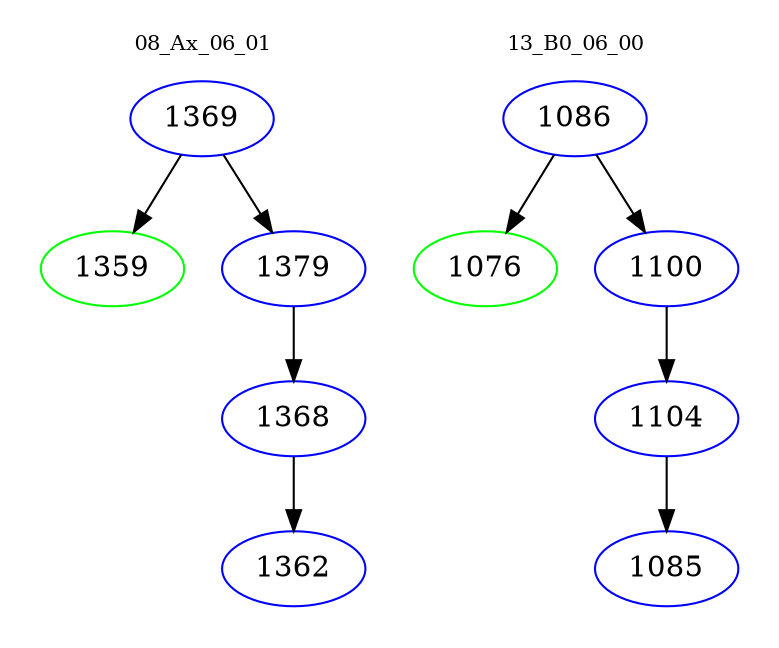 digraph{
subgraph cluster_0 {
color = white
label = "08_Ax_06_01";
fontsize=10;
T0_1369 [label="1369", color="blue"]
T0_1369 -> T0_1359 [color="black"]
T0_1359 [label="1359", color="green"]
T0_1369 -> T0_1379 [color="black"]
T0_1379 [label="1379", color="blue"]
T0_1379 -> T0_1368 [color="black"]
T0_1368 [label="1368", color="blue"]
T0_1368 -> T0_1362 [color="black"]
T0_1362 [label="1362", color="blue"]
}
subgraph cluster_1 {
color = white
label = "13_B0_06_00";
fontsize=10;
T1_1086 [label="1086", color="blue"]
T1_1086 -> T1_1076 [color="black"]
T1_1076 [label="1076", color="green"]
T1_1086 -> T1_1100 [color="black"]
T1_1100 [label="1100", color="blue"]
T1_1100 -> T1_1104 [color="black"]
T1_1104 [label="1104", color="blue"]
T1_1104 -> T1_1085 [color="black"]
T1_1085 [label="1085", color="blue"]
}
}
